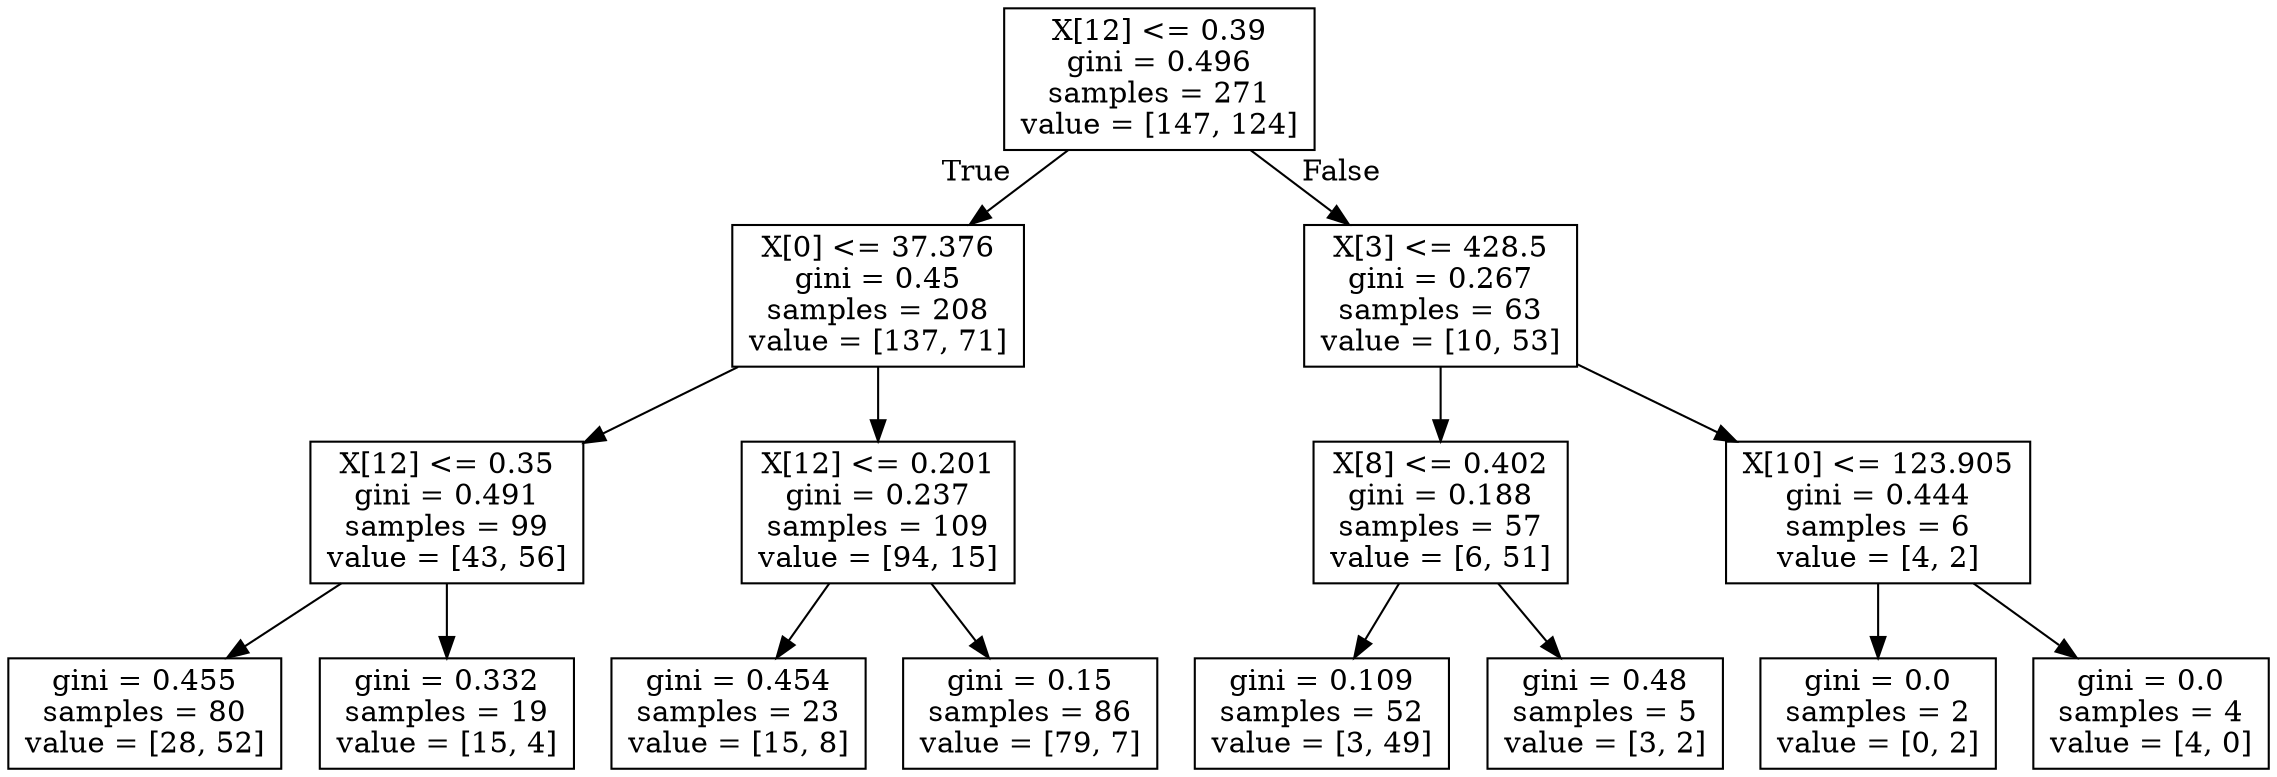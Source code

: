 digraph Tree {
node [shape=box] ;
0 [label="X[12] <= 0.39\ngini = 0.496\nsamples = 271\nvalue = [147, 124]"] ;
1 [label="X[0] <= 37.376\ngini = 0.45\nsamples = 208\nvalue = [137, 71]"] ;
0 -> 1 [labeldistance=2.5, labelangle=45, headlabel="True"] ;
2 [label="X[12] <= 0.35\ngini = 0.491\nsamples = 99\nvalue = [43, 56]"] ;
1 -> 2 ;
3 [label="gini = 0.455\nsamples = 80\nvalue = [28, 52]"] ;
2 -> 3 ;
4 [label="gini = 0.332\nsamples = 19\nvalue = [15, 4]"] ;
2 -> 4 ;
5 [label="X[12] <= 0.201\ngini = 0.237\nsamples = 109\nvalue = [94, 15]"] ;
1 -> 5 ;
6 [label="gini = 0.454\nsamples = 23\nvalue = [15, 8]"] ;
5 -> 6 ;
7 [label="gini = 0.15\nsamples = 86\nvalue = [79, 7]"] ;
5 -> 7 ;
8 [label="X[3] <= 428.5\ngini = 0.267\nsamples = 63\nvalue = [10, 53]"] ;
0 -> 8 [labeldistance=2.5, labelangle=-45, headlabel="False"] ;
9 [label="X[8] <= 0.402\ngini = 0.188\nsamples = 57\nvalue = [6, 51]"] ;
8 -> 9 ;
10 [label="gini = 0.109\nsamples = 52\nvalue = [3, 49]"] ;
9 -> 10 ;
11 [label="gini = 0.48\nsamples = 5\nvalue = [3, 2]"] ;
9 -> 11 ;
12 [label="X[10] <= 123.905\ngini = 0.444\nsamples = 6\nvalue = [4, 2]"] ;
8 -> 12 ;
13 [label="gini = 0.0\nsamples = 2\nvalue = [0, 2]"] ;
12 -> 13 ;
14 [label="gini = 0.0\nsamples = 4\nvalue = [4, 0]"] ;
12 -> 14 ;
}